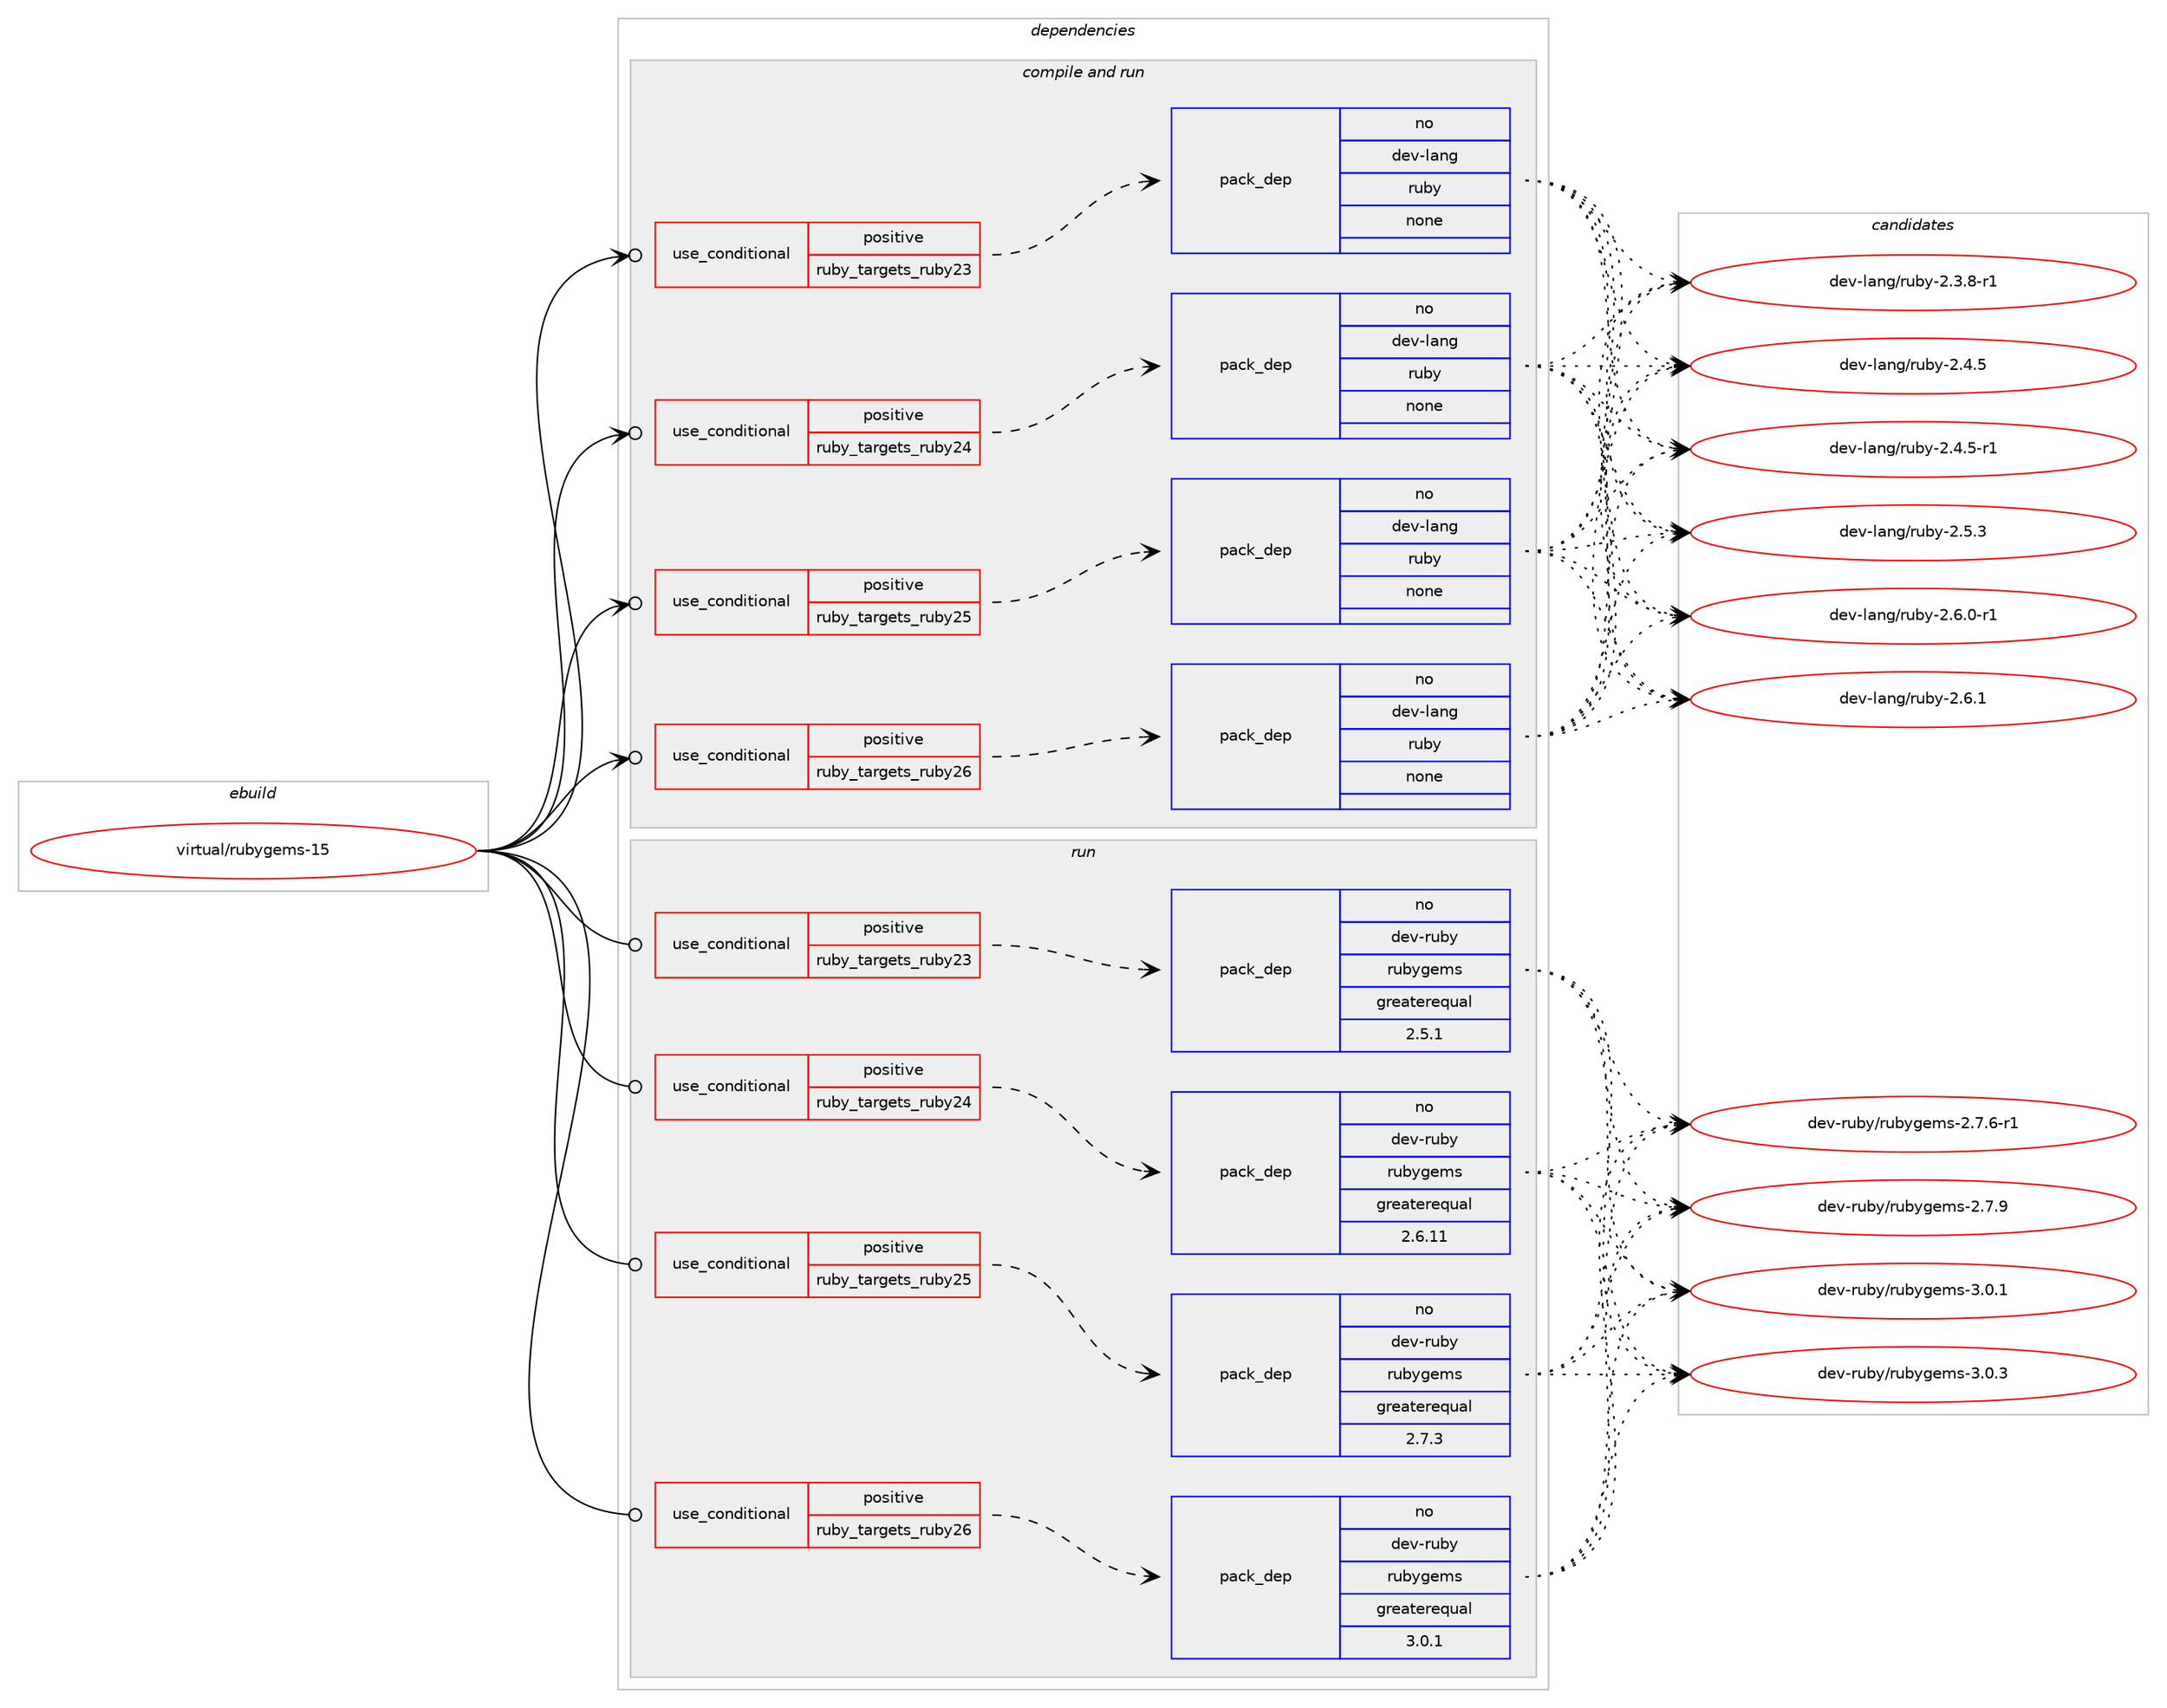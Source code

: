 digraph prolog {

# *************
# Graph options
# *************

newrank=true;
concentrate=true;
compound=true;
graph [rankdir=LR,fontname=Helvetica,fontsize=10,ranksep=1.5];#, ranksep=2.5, nodesep=0.2];
edge  [arrowhead=vee];
node  [fontname=Helvetica,fontsize=10];

# **********
# The ebuild
# **********

subgraph cluster_leftcol {
color=gray;
rank=same;
label=<<i>ebuild</i>>;
id [label="virtual/rubygems-15", color=red, width=4, href="../virtual/rubygems-15.svg"];
}

# ****************
# The dependencies
# ****************

subgraph cluster_midcol {
color=gray;
label=<<i>dependencies</i>>;
subgraph cluster_compile {
fillcolor="#eeeeee";
style=filled;
label=<<i>compile</i>>;
}
subgraph cluster_compileandrun {
fillcolor="#eeeeee";
style=filled;
label=<<i>compile and run</i>>;
subgraph cond462795 {
dependency1743220 [label=<<TABLE BORDER="0" CELLBORDER="1" CELLSPACING="0" CELLPADDING="4"><TR><TD ROWSPAN="3" CELLPADDING="10">use_conditional</TD></TR><TR><TD>positive</TD></TR><TR><TD>ruby_targets_ruby23</TD></TR></TABLE>>, shape=none, color=red];
subgraph pack1251337 {
dependency1743221 [label=<<TABLE BORDER="0" CELLBORDER="1" CELLSPACING="0" CELLPADDING="4" WIDTH="220"><TR><TD ROWSPAN="6" CELLPADDING="30">pack_dep</TD></TR><TR><TD WIDTH="110">no</TD></TR><TR><TD>dev-lang</TD></TR><TR><TD>ruby</TD></TR><TR><TD>none</TD></TR><TR><TD></TD></TR></TABLE>>, shape=none, color=blue];
}
dependency1743220:e -> dependency1743221:w [weight=20,style="dashed",arrowhead="vee"];
}
id:e -> dependency1743220:w [weight=20,style="solid",arrowhead="odotvee"];
subgraph cond462796 {
dependency1743222 [label=<<TABLE BORDER="0" CELLBORDER="1" CELLSPACING="0" CELLPADDING="4"><TR><TD ROWSPAN="3" CELLPADDING="10">use_conditional</TD></TR><TR><TD>positive</TD></TR><TR><TD>ruby_targets_ruby24</TD></TR></TABLE>>, shape=none, color=red];
subgraph pack1251338 {
dependency1743223 [label=<<TABLE BORDER="0" CELLBORDER="1" CELLSPACING="0" CELLPADDING="4" WIDTH="220"><TR><TD ROWSPAN="6" CELLPADDING="30">pack_dep</TD></TR><TR><TD WIDTH="110">no</TD></TR><TR><TD>dev-lang</TD></TR><TR><TD>ruby</TD></TR><TR><TD>none</TD></TR><TR><TD></TD></TR></TABLE>>, shape=none, color=blue];
}
dependency1743222:e -> dependency1743223:w [weight=20,style="dashed",arrowhead="vee"];
}
id:e -> dependency1743222:w [weight=20,style="solid",arrowhead="odotvee"];
subgraph cond462797 {
dependency1743224 [label=<<TABLE BORDER="0" CELLBORDER="1" CELLSPACING="0" CELLPADDING="4"><TR><TD ROWSPAN="3" CELLPADDING="10">use_conditional</TD></TR><TR><TD>positive</TD></TR><TR><TD>ruby_targets_ruby25</TD></TR></TABLE>>, shape=none, color=red];
subgraph pack1251339 {
dependency1743225 [label=<<TABLE BORDER="0" CELLBORDER="1" CELLSPACING="0" CELLPADDING="4" WIDTH="220"><TR><TD ROWSPAN="6" CELLPADDING="30">pack_dep</TD></TR><TR><TD WIDTH="110">no</TD></TR><TR><TD>dev-lang</TD></TR><TR><TD>ruby</TD></TR><TR><TD>none</TD></TR><TR><TD></TD></TR></TABLE>>, shape=none, color=blue];
}
dependency1743224:e -> dependency1743225:w [weight=20,style="dashed",arrowhead="vee"];
}
id:e -> dependency1743224:w [weight=20,style="solid",arrowhead="odotvee"];
subgraph cond462798 {
dependency1743226 [label=<<TABLE BORDER="0" CELLBORDER="1" CELLSPACING="0" CELLPADDING="4"><TR><TD ROWSPAN="3" CELLPADDING="10">use_conditional</TD></TR><TR><TD>positive</TD></TR><TR><TD>ruby_targets_ruby26</TD></TR></TABLE>>, shape=none, color=red];
subgraph pack1251340 {
dependency1743227 [label=<<TABLE BORDER="0" CELLBORDER="1" CELLSPACING="0" CELLPADDING="4" WIDTH="220"><TR><TD ROWSPAN="6" CELLPADDING="30">pack_dep</TD></TR><TR><TD WIDTH="110">no</TD></TR><TR><TD>dev-lang</TD></TR><TR><TD>ruby</TD></TR><TR><TD>none</TD></TR><TR><TD></TD></TR></TABLE>>, shape=none, color=blue];
}
dependency1743226:e -> dependency1743227:w [weight=20,style="dashed",arrowhead="vee"];
}
id:e -> dependency1743226:w [weight=20,style="solid",arrowhead="odotvee"];
}
subgraph cluster_run {
fillcolor="#eeeeee";
style=filled;
label=<<i>run</i>>;
subgraph cond462799 {
dependency1743228 [label=<<TABLE BORDER="0" CELLBORDER="1" CELLSPACING="0" CELLPADDING="4"><TR><TD ROWSPAN="3" CELLPADDING="10">use_conditional</TD></TR><TR><TD>positive</TD></TR><TR><TD>ruby_targets_ruby23</TD></TR></TABLE>>, shape=none, color=red];
subgraph pack1251341 {
dependency1743229 [label=<<TABLE BORDER="0" CELLBORDER="1" CELLSPACING="0" CELLPADDING="4" WIDTH="220"><TR><TD ROWSPAN="6" CELLPADDING="30">pack_dep</TD></TR><TR><TD WIDTH="110">no</TD></TR><TR><TD>dev-ruby</TD></TR><TR><TD>rubygems</TD></TR><TR><TD>greaterequal</TD></TR><TR><TD>2.5.1</TD></TR></TABLE>>, shape=none, color=blue];
}
dependency1743228:e -> dependency1743229:w [weight=20,style="dashed",arrowhead="vee"];
}
id:e -> dependency1743228:w [weight=20,style="solid",arrowhead="odot"];
subgraph cond462800 {
dependency1743230 [label=<<TABLE BORDER="0" CELLBORDER="1" CELLSPACING="0" CELLPADDING="4"><TR><TD ROWSPAN="3" CELLPADDING="10">use_conditional</TD></TR><TR><TD>positive</TD></TR><TR><TD>ruby_targets_ruby24</TD></TR></TABLE>>, shape=none, color=red];
subgraph pack1251342 {
dependency1743231 [label=<<TABLE BORDER="0" CELLBORDER="1" CELLSPACING="0" CELLPADDING="4" WIDTH="220"><TR><TD ROWSPAN="6" CELLPADDING="30">pack_dep</TD></TR><TR><TD WIDTH="110">no</TD></TR><TR><TD>dev-ruby</TD></TR><TR><TD>rubygems</TD></TR><TR><TD>greaterequal</TD></TR><TR><TD>2.6.11</TD></TR></TABLE>>, shape=none, color=blue];
}
dependency1743230:e -> dependency1743231:w [weight=20,style="dashed",arrowhead="vee"];
}
id:e -> dependency1743230:w [weight=20,style="solid",arrowhead="odot"];
subgraph cond462801 {
dependency1743232 [label=<<TABLE BORDER="0" CELLBORDER="1" CELLSPACING="0" CELLPADDING="4"><TR><TD ROWSPAN="3" CELLPADDING="10">use_conditional</TD></TR><TR><TD>positive</TD></TR><TR><TD>ruby_targets_ruby25</TD></TR></TABLE>>, shape=none, color=red];
subgraph pack1251343 {
dependency1743233 [label=<<TABLE BORDER="0" CELLBORDER="1" CELLSPACING="0" CELLPADDING="4" WIDTH="220"><TR><TD ROWSPAN="6" CELLPADDING="30">pack_dep</TD></TR><TR><TD WIDTH="110">no</TD></TR><TR><TD>dev-ruby</TD></TR><TR><TD>rubygems</TD></TR><TR><TD>greaterequal</TD></TR><TR><TD>2.7.3</TD></TR></TABLE>>, shape=none, color=blue];
}
dependency1743232:e -> dependency1743233:w [weight=20,style="dashed",arrowhead="vee"];
}
id:e -> dependency1743232:w [weight=20,style="solid",arrowhead="odot"];
subgraph cond462802 {
dependency1743234 [label=<<TABLE BORDER="0" CELLBORDER="1" CELLSPACING="0" CELLPADDING="4"><TR><TD ROWSPAN="3" CELLPADDING="10">use_conditional</TD></TR><TR><TD>positive</TD></TR><TR><TD>ruby_targets_ruby26</TD></TR></TABLE>>, shape=none, color=red];
subgraph pack1251344 {
dependency1743235 [label=<<TABLE BORDER="0" CELLBORDER="1" CELLSPACING="0" CELLPADDING="4" WIDTH="220"><TR><TD ROWSPAN="6" CELLPADDING="30">pack_dep</TD></TR><TR><TD WIDTH="110">no</TD></TR><TR><TD>dev-ruby</TD></TR><TR><TD>rubygems</TD></TR><TR><TD>greaterequal</TD></TR><TR><TD>3.0.1</TD></TR></TABLE>>, shape=none, color=blue];
}
dependency1743234:e -> dependency1743235:w [weight=20,style="dashed",arrowhead="vee"];
}
id:e -> dependency1743234:w [weight=20,style="solid",arrowhead="odot"];
}
}

# **************
# The candidates
# **************

subgraph cluster_choices {
rank=same;
color=gray;
label=<<i>candidates</i>>;

subgraph choice1251337 {
color=black;
nodesep=1;
choice100101118451089711010347114117981214550465146564511449 [label="dev-lang/ruby-2.3.8-r1", color=red, width=4,href="../dev-lang/ruby-2.3.8-r1.svg"];
choice10010111845108971101034711411798121455046524653 [label="dev-lang/ruby-2.4.5", color=red, width=4,href="../dev-lang/ruby-2.4.5.svg"];
choice100101118451089711010347114117981214550465246534511449 [label="dev-lang/ruby-2.4.5-r1", color=red, width=4,href="../dev-lang/ruby-2.4.5-r1.svg"];
choice10010111845108971101034711411798121455046534651 [label="dev-lang/ruby-2.5.3", color=red, width=4,href="../dev-lang/ruby-2.5.3.svg"];
choice100101118451089711010347114117981214550465446484511449 [label="dev-lang/ruby-2.6.0-r1", color=red, width=4,href="../dev-lang/ruby-2.6.0-r1.svg"];
choice10010111845108971101034711411798121455046544649 [label="dev-lang/ruby-2.6.1", color=red, width=4,href="../dev-lang/ruby-2.6.1.svg"];
dependency1743221:e -> choice100101118451089711010347114117981214550465146564511449:w [style=dotted,weight="100"];
dependency1743221:e -> choice10010111845108971101034711411798121455046524653:w [style=dotted,weight="100"];
dependency1743221:e -> choice100101118451089711010347114117981214550465246534511449:w [style=dotted,weight="100"];
dependency1743221:e -> choice10010111845108971101034711411798121455046534651:w [style=dotted,weight="100"];
dependency1743221:e -> choice100101118451089711010347114117981214550465446484511449:w [style=dotted,weight="100"];
dependency1743221:e -> choice10010111845108971101034711411798121455046544649:w [style=dotted,weight="100"];
}
subgraph choice1251338 {
color=black;
nodesep=1;
choice100101118451089711010347114117981214550465146564511449 [label="dev-lang/ruby-2.3.8-r1", color=red, width=4,href="../dev-lang/ruby-2.3.8-r1.svg"];
choice10010111845108971101034711411798121455046524653 [label="dev-lang/ruby-2.4.5", color=red, width=4,href="../dev-lang/ruby-2.4.5.svg"];
choice100101118451089711010347114117981214550465246534511449 [label="dev-lang/ruby-2.4.5-r1", color=red, width=4,href="../dev-lang/ruby-2.4.5-r1.svg"];
choice10010111845108971101034711411798121455046534651 [label="dev-lang/ruby-2.5.3", color=red, width=4,href="../dev-lang/ruby-2.5.3.svg"];
choice100101118451089711010347114117981214550465446484511449 [label="dev-lang/ruby-2.6.0-r1", color=red, width=4,href="../dev-lang/ruby-2.6.0-r1.svg"];
choice10010111845108971101034711411798121455046544649 [label="dev-lang/ruby-2.6.1", color=red, width=4,href="../dev-lang/ruby-2.6.1.svg"];
dependency1743223:e -> choice100101118451089711010347114117981214550465146564511449:w [style=dotted,weight="100"];
dependency1743223:e -> choice10010111845108971101034711411798121455046524653:w [style=dotted,weight="100"];
dependency1743223:e -> choice100101118451089711010347114117981214550465246534511449:w [style=dotted,weight="100"];
dependency1743223:e -> choice10010111845108971101034711411798121455046534651:w [style=dotted,weight="100"];
dependency1743223:e -> choice100101118451089711010347114117981214550465446484511449:w [style=dotted,weight="100"];
dependency1743223:e -> choice10010111845108971101034711411798121455046544649:w [style=dotted,weight="100"];
}
subgraph choice1251339 {
color=black;
nodesep=1;
choice100101118451089711010347114117981214550465146564511449 [label="dev-lang/ruby-2.3.8-r1", color=red, width=4,href="../dev-lang/ruby-2.3.8-r1.svg"];
choice10010111845108971101034711411798121455046524653 [label="dev-lang/ruby-2.4.5", color=red, width=4,href="../dev-lang/ruby-2.4.5.svg"];
choice100101118451089711010347114117981214550465246534511449 [label="dev-lang/ruby-2.4.5-r1", color=red, width=4,href="../dev-lang/ruby-2.4.5-r1.svg"];
choice10010111845108971101034711411798121455046534651 [label="dev-lang/ruby-2.5.3", color=red, width=4,href="../dev-lang/ruby-2.5.3.svg"];
choice100101118451089711010347114117981214550465446484511449 [label="dev-lang/ruby-2.6.0-r1", color=red, width=4,href="../dev-lang/ruby-2.6.0-r1.svg"];
choice10010111845108971101034711411798121455046544649 [label="dev-lang/ruby-2.6.1", color=red, width=4,href="../dev-lang/ruby-2.6.1.svg"];
dependency1743225:e -> choice100101118451089711010347114117981214550465146564511449:w [style=dotted,weight="100"];
dependency1743225:e -> choice10010111845108971101034711411798121455046524653:w [style=dotted,weight="100"];
dependency1743225:e -> choice100101118451089711010347114117981214550465246534511449:w [style=dotted,weight="100"];
dependency1743225:e -> choice10010111845108971101034711411798121455046534651:w [style=dotted,weight="100"];
dependency1743225:e -> choice100101118451089711010347114117981214550465446484511449:w [style=dotted,weight="100"];
dependency1743225:e -> choice10010111845108971101034711411798121455046544649:w [style=dotted,weight="100"];
}
subgraph choice1251340 {
color=black;
nodesep=1;
choice100101118451089711010347114117981214550465146564511449 [label="dev-lang/ruby-2.3.8-r1", color=red, width=4,href="../dev-lang/ruby-2.3.8-r1.svg"];
choice10010111845108971101034711411798121455046524653 [label="dev-lang/ruby-2.4.5", color=red, width=4,href="../dev-lang/ruby-2.4.5.svg"];
choice100101118451089711010347114117981214550465246534511449 [label="dev-lang/ruby-2.4.5-r1", color=red, width=4,href="../dev-lang/ruby-2.4.5-r1.svg"];
choice10010111845108971101034711411798121455046534651 [label="dev-lang/ruby-2.5.3", color=red, width=4,href="../dev-lang/ruby-2.5.3.svg"];
choice100101118451089711010347114117981214550465446484511449 [label="dev-lang/ruby-2.6.0-r1", color=red, width=4,href="../dev-lang/ruby-2.6.0-r1.svg"];
choice10010111845108971101034711411798121455046544649 [label="dev-lang/ruby-2.6.1", color=red, width=4,href="../dev-lang/ruby-2.6.1.svg"];
dependency1743227:e -> choice100101118451089711010347114117981214550465146564511449:w [style=dotted,weight="100"];
dependency1743227:e -> choice10010111845108971101034711411798121455046524653:w [style=dotted,weight="100"];
dependency1743227:e -> choice100101118451089711010347114117981214550465246534511449:w [style=dotted,weight="100"];
dependency1743227:e -> choice10010111845108971101034711411798121455046534651:w [style=dotted,weight="100"];
dependency1743227:e -> choice100101118451089711010347114117981214550465446484511449:w [style=dotted,weight="100"];
dependency1743227:e -> choice10010111845108971101034711411798121455046544649:w [style=dotted,weight="100"];
}
subgraph choice1251341 {
color=black;
nodesep=1;
choice100101118451141179812147114117981211031011091154550465546544511449 [label="dev-ruby/rubygems-2.7.6-r1", color=red, width=4,href="../dev-ruby/rubygems-2.7.6-r1.svg"];
choice10010111845114117981214711411798121103101109115455046554657 [label="dev-ruby/rubygems-2.7.9", color=red, width=4,href="../dev-ruby/rubygems-2.7.9.svg"];
choice10010111845114117981214711411798121103101109115455146484649 [label="dev-ruby/rubygems-3.0.1", color=red, width=4,href="../dev-ruby/rubygems-3.0.1.svg"];
choice10010111845114117981214711411798121103101109115455146484651 [label="dev-ruby/rubygems-3.0.3", color=red, width=4,href="../dev-ruby/rubygems-3.0.3.svg"];
dependency1743229:e -> choice100101118451141179812147114117981211031011091154550465546544511449:w [style=dotted,weight="100"];
dependency1743229:e -> choice10010111845114117981214711411798121103101109115455046554657:w [style=dotted,weight="100"];
dependency1743229:e -> choice10010111845114117981214711411798121103101109115455146484649:w [style=dotted,weight="100"];
dependency1743229:e -> choice10010111845114117981214711411798121103101109115455146484651:w [style=dotted,weight="100"];
}
subgraph choice1251342 {
color=black;
nodesep=1;
choice100101118451141179812147114117981211031011091154550465546544511449 [label="dev-ruby/rubygems-2.7.6-r1", color=red, width=4,href="../dev-ruby/rubygems-2.7.6-r1.svg"];
choice10010111845114117981214711411798121103101109115455046554657 [label="dev-ruby/rubygems-2.7.9", color=red, width=4,href="../dev-ruby/rubygems-2.7.9.svg"];
choice10010111845114117981214711411798121103101109115455146484649 [label="dev-ruby/rubygems-3.0.1", color=red, width=4,href="../dev-ruby/rubygems-3.0.1.svg"];
choice10010111845114117981214711411798121103101109115455146484651 [label="dev-ruby/rubygems-3.0.3", color=red, width=4,href="../dev-ruby/rubygems-3.0.3.svg"];
dependency1743231:e -> choice100101118451141179812147114117981211031011091154550465546544511449:w [style=dotted,weight="100"];
dependency1743231:e -> choice10010111845114117981214711411798121103101109115455046554657:w [style=dotted,weight="100"];
dependency1743231:e -> choice10010111845114117981214711411798121103101109115455146484649:w [style=dotted,weight="100"];
dependency1743231:e -> choice10010111845114117981214711411798121103101109115455146484651:w [style=dotted,weight="100"];
}
subgraph choice1251343 {
color=black;
nodesep=1;
choice100101118451141179812147114117981211031011091154550465546544511449 [label="dev-ruby/rubygems-2.7.6-r1", color=red, width=4,href="../dev-ruby/rubygems-2.7.6-r1.svg"];
choice10010111845114117981214711411798121103101109115455046554657 [label="dev-ruby/rubygems-2.7.9", color=red, width=4,href="../dev-ruby/rubygems-2.7.9.svg"];
choice10010111845114117981214711411798121103101109115455146484649 [label="dev-ruby/rubygems-3.0.1", color=red, width=4,href="../dev-ruby/rubygems-3.0.1.svg"];
choice10010111845114117981214711411798121103101109115455146484651 [label="dev-ruby/rubygems-3.0.3", color=red, width=4,href="../dev-ruby/rubygems-3.0.3.svg"];
dependency1743233:e -> choice100101118451141179812147114117981211031011091154550465546544511449:w [style=dotted,weight="100"];
dependency1743233:e -> choice10010111845114117981214711411798121103101109115455046554657:w [style=dotted,weight="100"];
dependency1743233:e -> choice10010111845114117981214711411798121103101109115455146484649:w [style=dotted,weight="100"];
dependency1743233:e -> choice10010111845114117981214711411798121103101109115455146484651:w [style=dotted,weight="100"];
}
subgraph choice1251344 {
color=black;
nodesep=1;
choice100101118451141179812147114117981211031011091154550465546544511449 [label="dev-ruby/rubygems-2.7.6-r1", color=red, width=4,href="../dev-ruby/rubygems-2.7.6-r1.svg"];
choice10010111845114117981214711411798121103101109115455046554657 [label="dev-ruby/rubygems-2.7.9", color=red, width=4,href="../dev-ruby/rubygems-2.7.9.svg"];
choice10010111845114117981214711411798121103101109115455146484649 [label="dev-ruby/rubygems-3.0.1", color=red, width=4,href="../dev-ruby/rubygems-3.0.1.svg"];
choice10010111845114117981214711411798121103101109115455146484651 [label="dev-ruby/rubygems-3.0.3", color=red, width=4,href="../dev-ruby/rubygems-3.0.3.svg"];
dependency1743235:e -> choice100101118451141179812147114117981211031011091154550465546544511449:w [style=dotted,weight="100"];
dependency1743235:e -> choice10010111845114117981214711411798121103101109115455046554657:w [style=dotted,weight="100"];
dependency1743235:e -> choice10010111845114117981214711411798121103101109115455146484649:w [style=dotted,weight="100"];
dependency1743235:e -> choice10010111845114117981214711411798121103101109115455146484651:w [style=dotted,weight="100"];
}
}

}
